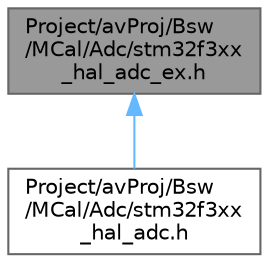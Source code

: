 digraph "Project/avProj/Bsw/MCal/Adc/stm32f3xx_hal_adc_ex.h"
{
 // LATEX_PDF_SIZE
  bgcolor="transparent";
  edge [fontname=Helvetica,fontsize=10,labelfontname=Helvetica,labelfontsize=10];
  node [fontname=Helvetica,fontsize=10,shape=box,height=0.2,width=0.4];
  Node1 [id="Node000001",label="Project/avProj/Bsw\l/MCal/Adc/stm32f3xx\l_hal_adc_ex.h",height=0.2,width=0.4,color="gray40", fillcolor="grey60", style="filled", fontcolor="black",tooltip="Header file containing functions prototypes of ADC HAL library."];
  Node1 -> Node2 [id="edge1_Node000001_Node000002",dir="back",color="steelblue1",style="solid",tooltip=" "];
  Node2 [id="Node000002",label="Project/avProj/Bsw\l/MCal/Adc/stm32f3xx\l_hal_adc.h",height=0.2,width=0.4,color="grey40", fillcolor="white", style="filled",URL="$av_proj_2_bsw_2_m_cal_2_adc_2stm32f3xx__hal__adc_8h.html",tooltip="Header file containing functions prototypes of ADC HAL library."];
}
